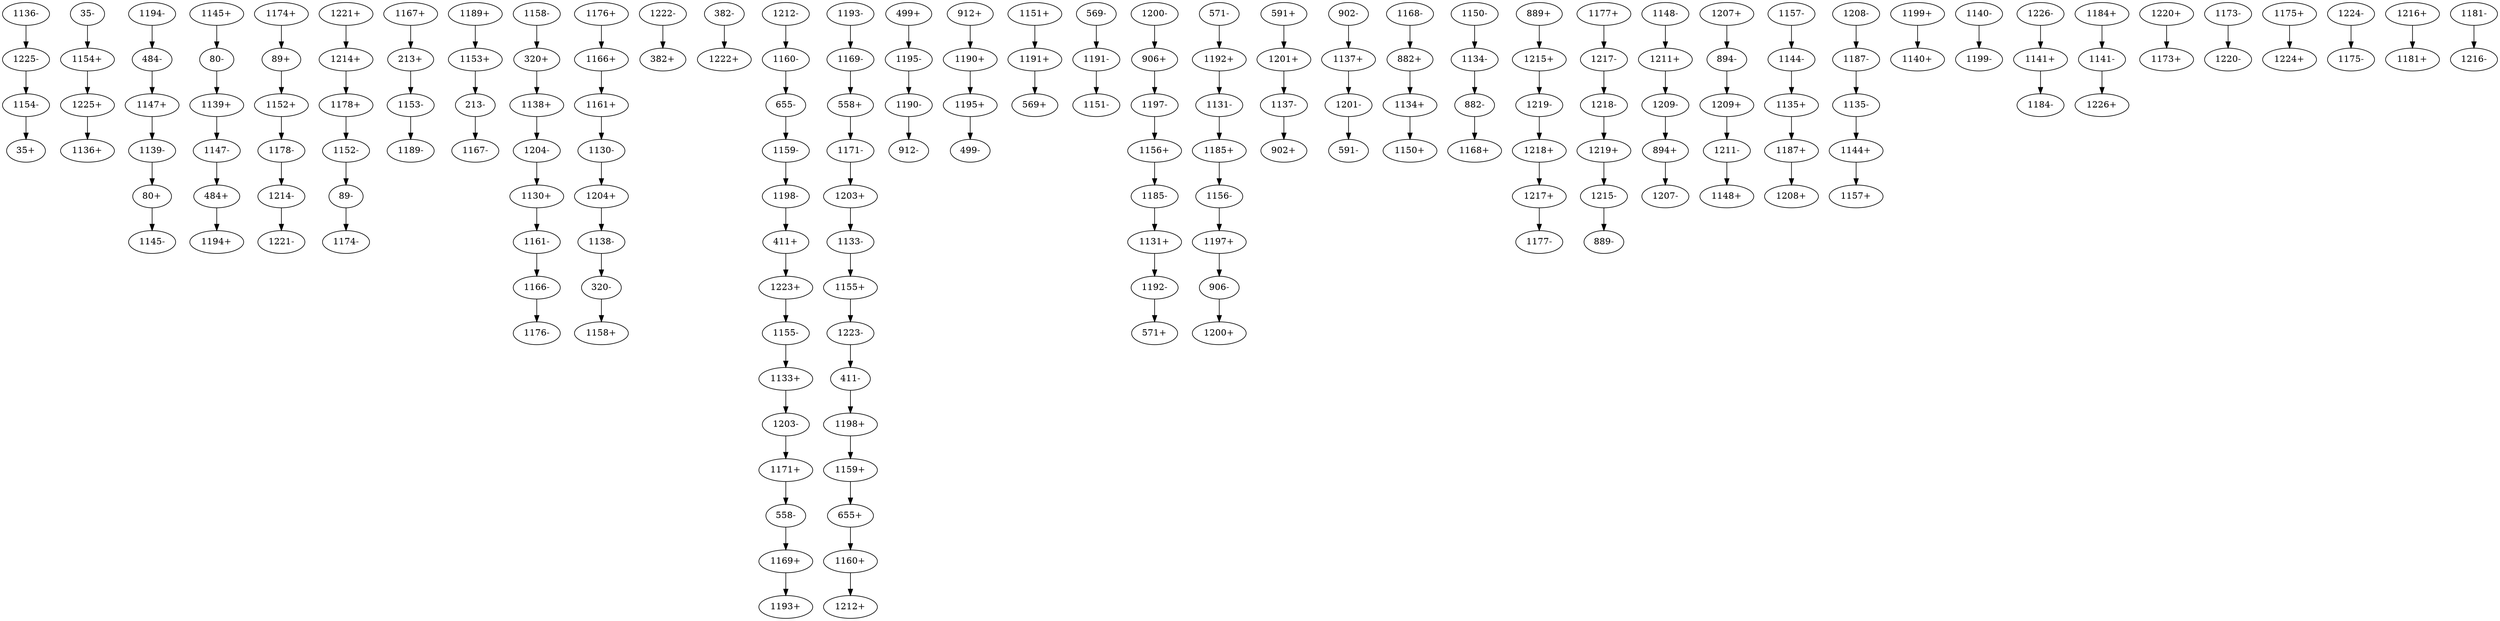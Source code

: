digraph adj {
graph [k=25]
edge [d=-24]
"35+" [l=210]
"35-" [l=210]
"80+" [l=215]
"80-" [l=215]
"89+" [l=202]
"89-" [l=202]
"213+" [l=426]
"213-" [l=426]
"320+" [l=414]
"320-" [l=414]
"382+" [l=237]
"382-" [l=237]
"411+" [l=230]
"411-" [l=230]
"484+" [l=306]
"484-" [l=306]
"499+" [l=283]
"499-" [l=283]
"558+" [l=266]
"558-" [l=266]
"569+" [l=244]
"569-" [l=244]
"571+" [l=251]
"571-" [l=251]
"591+" [l=293]
"591-" [l=293]
"655+" [l=204]
"655-" [l=204]
"882+" [l=225]
"882-" [l=225]
"889+" [l=207]
"889-" [l=207]
"894+" [l=213]
"894-" [l=213]
"902+" [l=466]
"902-" [l=466]
"906+" [l=273]
"906-" [l=273]
"912+" [l=455]
"912-" [l=455]
"1130+" [l=1991]
"1130-" [l=1991]
"1131+" [l=1486]
"1131-" [l=1486]
"1133+" [l=2319]
"1133-" [l=2319]
"1134+" [l=3586]
"1134-" [l=3586]
"1135+" [l=1519]
"1135-" [l=1519]
"1136+" [l=1499]
"1136-" [l=1499]
"1137+" [l=3260]
"1137-" [l=3260]
"1138+" [l=2790]
"1138-" [l=2790]
"1139+" [l=1794]
"1139-" [l=1794]
"1140+" [l=1034]
"1140-" [l=1034]
"1141+" [l=731]
"1141-" [l=731]
"1144+" [l=646]
"1144-" [l=646]
"1145+" [l=3261]
"1145-" [l=3261]
"1147+" [l=604]
"1147-" [l=604]
"1148+" [l=3399]
"1148-" [l=3399]
"1150+" [l=3678]
"1150-" [l=3678]
"1151+" [l=2103]
"1151-" [l=2103]
"1152+" [l=6696]
"1152-" [l=6696]
"1153+" [l=743]
"1153-" [l=743]
"1154+" [l=641]
"1154-" [l=641]
"1155+" [l=633]
"1155-" [l=633]
"1156+" [l=2113]
"1156-" [l=2113]
"1157+" [l=882]
"1157-" [l=882]
"1158+" [l=1889]
"1158-" [l=1889]
"1159+" [l=1580]
"1159-" [l=1580]
"1160+" [l=2314]
"1160-" [l=2314]
"1161+" [l=655]
"1161-" [l=655]
"1166+" [l=2836]
"1166-" [l=2836]
"1167+" [l=4274]
"1167-" [l=4274]
"1168+" [l=3135]
"1168-" [l=3135]
"1169+" [l=3826]
"1169-" [l=3826]
"1171+" [l=1341]
"1171-" [l=1341]
"1173+" [l=1180]
"1173-" [l=1180]
"1174+" [l=3561]
"1174-" [l=3561]
"1175+" [l=727]
"1175-" [l=727]
"1176+" [l=986]
"1176-" [l=986]
"1177+" [l=842]
"1177-" [l=842]
"1178+" [l=2587]
"1178-" [l=2587]
"1181+" [l=1170]
"1181-" [l=1170]
"1184+" [l=828]
"1184-" [l=828]
"1185+" [l=810]
"1185-" [l=810]
"1187+" [l=1637]
"1187-" [l=1637]
"1189+" [l=5110]
"1189-" [l=5110]
"1190+" [l=665]
"1190-" [l=665]
"1191+" [l=826]
"1191-" [l=826]
"1192+" [l=2622]
"1192-" [l=2622]
"1193+" [l=746]
"1193-" [l=746]
"1194+" [l=5364]
"1194-" [l=5364]
"1195+" [l=3176]
"1195-" [l=3176]
"1197+" [l=1577]
"1197-" [l=1577]
"1198+" [l=2194]
"1198-" [l=2194]
"1199+" [l=585]
"1199-" [l=585]
"1200+" [l=2776]
"1200-" [l=2776]
"1201+" [l=3194]
"1201-" [l=3194]
"1203+" [l=1222]
"1203-" [l=1222]
"1204+" [l=1944]
"1204-" [l=1944]
"1207+" [l=2376]
"1207-" [l=2376]
"1208+" [l=571]
"1208-" [l=571]
"1209+" [l=1563]
"1209-" [l=1563]
"1211+" [l=3477]
"1211-" [l=3477]
"1212+" [l=1351]
"1212-" [l=1351]
"1214+" [l=4923]
"1214-" [l=4923]
"1215+" [l=620]
"1215-" [l=620]
"1216+" [l=2222]
"1216-" [l=2222]
"1217+" [l=3858]
"1217-" [l=3858]
"1218+" [l=920]
"1218-" [l=920]
"1219+" [l=650]
"1219-" [l=650]
"1220+" [l=5474]
"1220-" [l=5474]
"1221+" [l=3723]
"1221-" [l=3723]
"1222+" [l=2560]
"1222-" [l=2560]
"1223+" [l=12397]
"1223-" [l=12397]
"1224+" [l=1593]
"1224-" [l=1593]
"1225+" [l=3084]
"1225-" [l=3084]
"1226+" [l=1139]
"1226-" [l=1139]
"35-" -> "1154+" [d=46 e=11.1 n=20]
"80+" -> "1145-" [d=43 e=10.1 n=24]
"80-" -> "1139+" [d=48 e=11.7 n=18]
"89+" -> "1152+" [d=-14 e=12.8 n=15]
"89-" -> "1174-" [d=-6 e=12.8 n=15]
"213+" -> "1153-" [d=154 e=11.7 n=18]
"213-" -> "1167-" [d=271 e=13.8 n=13]
"320+" -> "1138+" [d=205 e=11.4 n=19]
"320-" -> "1158+" [d=117 e=10.4 n=23]
"382-" -> "1222+" [d=-24 e=0.0 n=23]
"411+" -> "1223+" [d=19 e=14.4 n=12]
"411-" -> "1198+" [d=-15 e=10.4 n=23]
"484+" -> "1194+" [d=100 e=10.4 n=23]
"484-" -> "1147+" [d=176 e=10.4 n=23]
"499+" -> "1195-" [d=115 e=10.6 n=22]
"558+" -> "1171-" [d=151 e=11.7 n=18]
"558-" -> "1169+" [d=21 e=8.8 n=32]
"569-" -> "1191-" [d=151 e=13.3 n=14]
"571-" -> "1192+" [d=-1 e=12.4 n=16]
"591+" -> "1201+" [d=134 e=10.4 n=23]
"655+" -> "1160+" [d=8 e=12.1 n=17]
"655-" -> "1159-" [d=38 e=11.7 n=18]
"882+" -> "1134+" [d=5 e=13.3 n=14]
"882-" -> "1168+" [d=7 e=10.4 n=23]
"889+" -> "1215+" [d=154 e=13.3 n=14]
"894+" -> "1207-" [d=-16 e=13.3 n=14]
"894-" -> "1209+" [d=145 e=11.7 n=18]
"902-" -> "1137+" [d=157 e=12.8 n=15]
"906+" -> "1197-" [d=15 e=9.9 n=25]
"906-" -> "1200+" [d=17 e=9.4 n=28]
"912+" -> "1190+" [d=-24 e=9.1 n=30]
"1130+" -> "1161-" [d=100 e=9.7 n=26]
"1130-" -> "1204+" [d=26 e=10.1 n=24]
"1131+" -> "1192-" [d=84 e=15.0 n=11]
"1131-" -> "1185+" [d=213 e=11.4 n=19]
"1133+" -> "1203-" [d=129 e=11.7 n=18]
"1133-" -> "1155+" [d=-13 e=11.7 n=18]
"1134+" -> "1150+" [d=13 e=9.2 n=29]
"1134-" -> "882-" [d=5 e=13.3 n=14]
"1135+" -> "1187+" [d=221 e=15.7 n=10]
"1135-" -> "1144+" [d=0 e=11.4 n=19]
"1136-" -> "1225-" [d=74 e=10.8 n=21]
"1137+" -> "1201-" [d=63 e=8.8 n=32]
"1137-" -> "902+" [d=157 e=12.8 n=15]
"1138+" -> "1204-" [d=6 e=10.8 n=21]
"1138-" -> "320-" [d=205 e=11.4 n=19]
"1139+" -> "1147-" [d=-22 e=9.1 n=30]
"1139-" -> "80+" [d=48 e=11.7 n=18]
"1140-" -> "1199-" [d=85 e=15.7 n=10]
"1141+" -> "1184-" [d=108 e=13.8 n=13]
"1141-" -> "1226+" [d=-24 e=9.2 n=29]
"1144+" -> "1157+" [d=140 e=10.4 n=23]
"1144-" -> "1135+" [d=0 e=11.4 n=19]
"1145+" -> "80-" [d=43 e=10.1 n=24]
"1147+" -> "1139-" [d=-22 e=9.1 n=30]
"1147-" -> "484+" [d=176 e=10.4 n=23]
"1148-" -> "1211+" [d=165 e=9.6 n=27]
"1150-" -> "1134-" [d=13 e=9.2 n=29]
"1151+" -> "1191+" [d=118 e=7.7 n=42]
"1152+" -> "1178-" [d=192 e=10.6 n=22]
"1152-" -> "89-" [d=-14 e=12.8 n=15]
"1153+" -> "213-" [d=154 e=11.7 n=18]
"1153-" -> "1189-" [d=249 e=11.1 n=20]
"1154+" -> "1225+" [d=193 e=11.4 n=19]
"1154-" -> "35+" [d=46 e=11.1 n=20]
"1155+" -> "1223-" [d=-19 e=12.8 n=15]
"1155-" -> "1133+" [d=-13 e=11.7 n=18]
"1156+" -> "1185-" [d=260 e=13.3 n=14]
"1156-" -> "1197+" [d=110 e=10.4 n=23]
"1157-" -> "1144-" [d=140 e=10.4 n=23]
"1158-" -> "320+" [d=117 e=10.4 n=23]
"1159+" -> "655+" [d=38 e=11.7 n=18]
"1159-" -> "1198-" [d=-24 e=0.0 n=14]
"1160+" -> "1212+" [d=214 e=10.8 n=21]
"1160-" -> "655-" [d=8 e=12.1 n=17]
"1161+" -> "1130-" [d=100 e=9.7 n=26]
"1161-" -> "1166-" [d=12 e=9.2 n=29]
"1166+" -> "1161+" [d=12 e=9.2 n=29]
"1166-" -> "1176-" [d=198 e=11.4 n=19]
"1167+" -> "213+" [d=271 e=13.8 n=13]
"1168-" -> "882+" [d=7 e=10.4 n=23]
"1169+" -> "1193+" [d=452 e=452.0 n=0]
"1169-" -> "558+" [d=21 e=8.8 n=32]
"1171+" -> "558-" [d=151 e=11.7 n=18]
"1171-" -> "1203+" [d=96 e=10.4 n=23]
"1173-" -> "1220-" [d=21 e=9.7 n=26]
"1174+" -> "89+" [d=-6 e=12.8 n=15]
"1175+" -> "1224+" [d=188 e=10.1 n=24]
"1176+" -> "1166+" [d=198 e=11.4 n=19]
"1177+" -> "1217-" [d=209 e=10.8 n=21]
"1178+" -> "1152-" [d=192 e=10.6 n=22]
"1178-" -> "1214-" [d=244 e=11.7 n=18]
"1181-" -> "1216-" [d=122 e=8.8 n=32]
"1184+" -> "1141-" [d=108 e=13.8 n=13]
"1185+" -> "1156-" [d=260 e=13.3 n=14]
"1185-" -> "1131+" [d=213 e=11.4 n=19]
"1187+" -> "1208+" [d=191 e=12.1 n=17]
"1187-" -> "1135-" [d=221 e=15.7 n=10]
"1189+" -> "1153+" [d=249 e=11.1 n=20]
"1190+" -> "1195+" [d=-12 e=0.0 n=23]
"1190-" -> "912-" [d=-24 e=9.1 n=30]
"1191+" -> "569+" [d=151 e=13.3 n=14]
"1191-" -> "1151-" [d=118 e=7.7 n=42]
"1192+" -> "1131-" [d=84 e=15.0 n=11]
"1192-" -> "571+" [d=-1 e=12.4 n=16]
"1193-" -> "1169-" [d=452 e=452.0 n=0]
"1194-" -> "484-" [d=100 e=10.4 n=23]
"1195+" -> "499-" [d=115 e=10.6 n=22]
"1195-" -> "1190-" [d=-12 e=0.0 n=23]
"1197+" -> "906-" [d=15 e=9.9 n=25]
"1197-" -> "1156+" [d=110 e=10.4 n=23]
"1198+" -> "1159+" [d=-24 e=0.0 n=14]
"1198-" -> "411+" [d=-15 e=10.4 n=23]
"1199+" -> "1140+" [d=85 e=15.7 n=10]
"1200-" -> "906+" [d=17 e=9.4 n=28]
"1201+" -> "1137-" [d=63 e=8.8 n=32]
"1201-" -> "591-" [d=134 e=10.4 n=23]
"1203+" -> "1133-" [d=129 e=11.7 n=18]
"1203-" -> "1171+" [d=96 e=10.4 n=23]
"1204+" -> "1138-" [d=6 e=10.8 n=21]
"1204-" -> "1130+" [d=26 e=10.1 n=24]
"1207+" -> "894-" [d=-16 e=13.3 n=14]
"1208-" -> "1187-" [d=191 e=12.1 n=17]
"1209+" -> "1211-" [d=22 e=8.8 n=32]
"1209-" -> "894+" [d=145 e=11.7 n=18]
"1211+" -> "1209-" [d=22 e=8.8 n=32]
"1211-" -> "1148+" [d=165 e=9.6 n=27]
"1212-" -> "1160-" [d=214 e=10.8 n=21]
"1214+" -> "1178+" [d=244 e=11.7 n=18]
"1214-" -> "1221-" [d=32 e=11.4 n=19]
"1215+" -> "1219-" [d=-24 e=7.6 n=43]
"1215-" -> "889-" [d=154 e=13.3 n=14]
"1216+" -> "1181+" [d=122 e=8.8 n=32]
"1217+" -> "1177-" [d=209 e=10.8 n=21]
"1217-" -> "1218-" [d=187 e=10.4 n=23]
"1218+" -> "1217+" [d=187 e=10.4 n=23]
"1218-" -> "1219+" [d=194 e=9.2 n=29]
"1219+" -> "1215-" [d=-24 e=7.6 n=43]
"1219-" -> "1218+" [d=194 e=9.2 n=29]
"1220+" -> "1173+" [d=21 e=9.7 n=26]
"1221+" -> "1214+" [d=32 e=11.4 n=19]
"1222-" -> "382+" [d=-24 e=0.0 n=23]
"1223+" -> "1155-" [d=-19 e=12.8 n=15]
"1223-" -> "411-" [d=19 e=14.4 n=12]
"1224-" -> "1175-" [d=188 e=10.1 n=24]
"1225+" -> "1136+" [d=74 e=10.8 n=21]
"1225-" -> "1154-" [d=193 e=11.4 n=19]
"1226-" -> "1141+" [d=-24 e=9.2 n=29]
}
